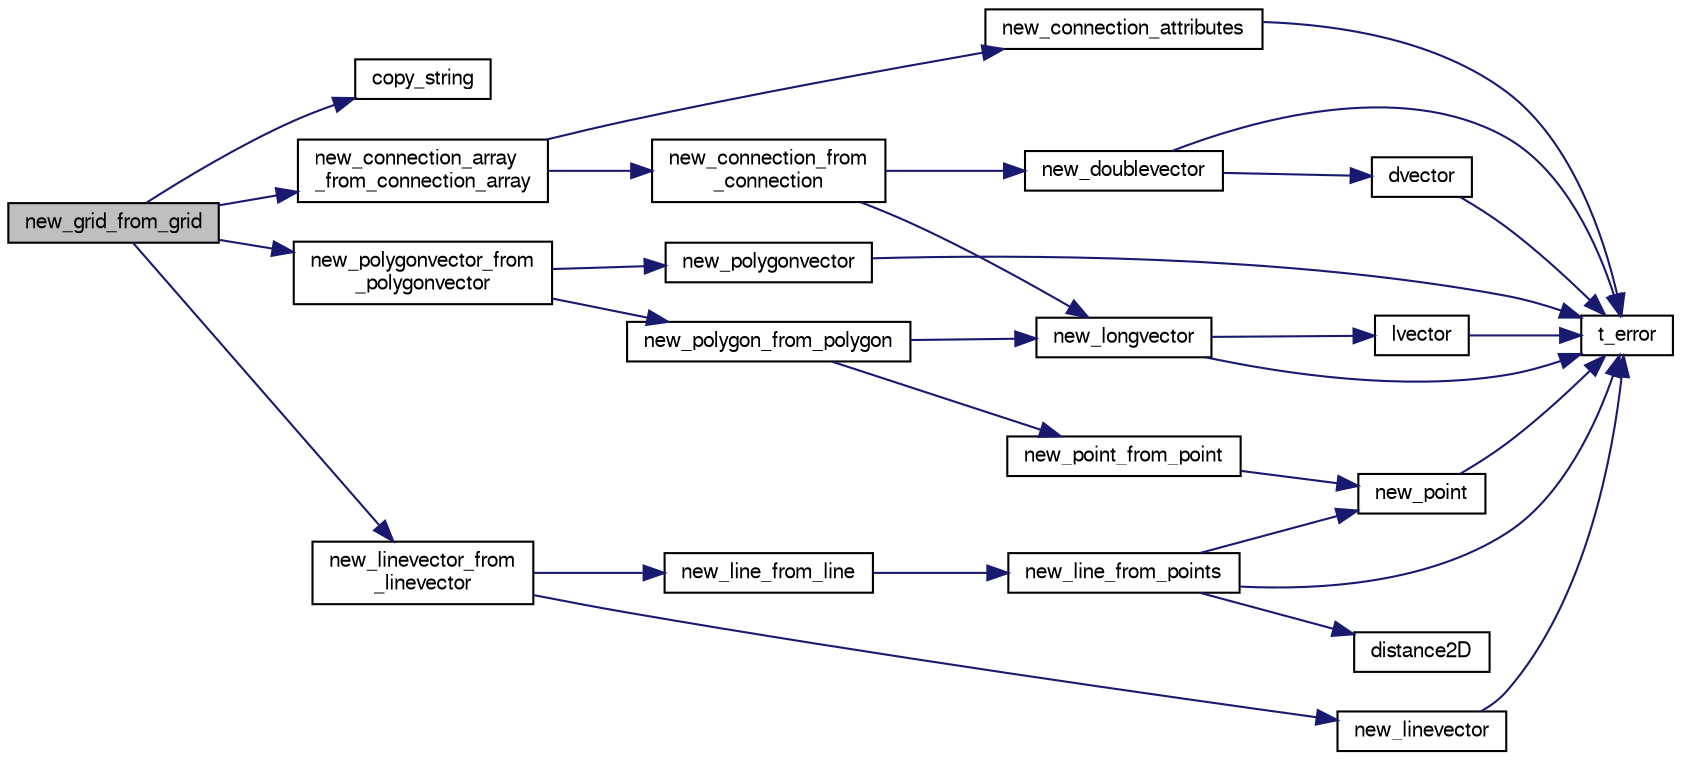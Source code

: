 digraph "new_grid_from_grid"
{
  bgcolor="transparent";
  edge [fontname="FreeSans",fontsize="10",labelfontname="FreeSans",labelfontsize="10"];
  node [fontname="FreeSans",fontsize="10",shape=record];
  rankdir="LR";
  Node1 [label="new_grid_from_grid",height=0.2,width=0.4,color="black", fillcolor="grey75", style="filled" fontcolor="black"];
  Node1 -> Node2 [color="midnightblue",fontsize="10",style="solid",fontname="FreeSans"];
  Node2 [label="copy_string",height=0.2,width=0.4,color="black",URL="$bigcells2_8c.html#a2eec32e670f285ae6dbcd2e6513e4b78"];
  Node1 -> Node3 [color="midnightblue",fontsize="10",style="solid",fontname="FreeSans"];
  Node3 [label="new_connection_array\l_from_connection_array",height=0.2,width=0.4,color="black",URL="$geometry2_8c.html#a8ed76efaeb72db9227c44d3c0e046da1"];
  Node3 -> Node4 [color="midnightblue",fontsize="10",style="solid",fontname="FreeSans"];
  Node4 [label="new_connection_attributes",height=0.2,width=0.4,color="black",URL="$geometry__attribute_8c.html#a53d31b98f02eddc1cf683836d2880616"];
  Node4 -> Node5 [color="midnightblue",fontsize="10",style="solid",fontname="FreeSans"];
  Node5 [label="t_error",height=0.2,width=0.4,color="black",URL="$error_8c.html#af79ef7c6656ef0f3d2786e2b09c1755f"];
  Node3 -> Node6 [color="midnightblue",fontsize="10",style="solid",fontname="FreeSans"];
  Node6 [label="new_connection_from\l_connection",height=0.2,width=0.4,color="black",URL="$geometry2_8c.html#a981b34f1ec4d0a64401471aca1893b76"];
  Node6 -> Node7 [color="midnightblue",fontsize="10",style="solid",fontname="FreeSans"];
  Node7 [label="new_doublevector",height=0.2,width=0.4,color="black",URL="$alloc_8c.html#a724e4d54ff17ee3caa26463378109887"];
  Node7 -> Node5 [color="midnightblue",fontsize="10",style="solid",fontname="FreeSans"];
  Node7 -> Node8 [color="midnightblue",fontsize="10",style="solid",fontname="FreeSans"];
  Node8 [label="dvector",height=0.2,width=0.4,color="black",URL="$alloc_8c.html#ae21c4c252ad5d5710ebd03d6f07e40de"];
  Node8 -> Node5 [color="midnightblue",fontsize="10",style="solid",fontname="FreeSans"];
  Node6 -> Node9 [color="midnightblue",fontsize="10",style="solid",fontname="FreeSans"];
  Node9 [label="new_longvector",height=0.2,width=0.4,color="black",URL="$alloc_8c.html#a85853f82d1b0df7d49c675476f31c68f"];
  Node9 -> Node5 [color="midnightblue",fontsize="10",style="solid",fontname="FreeSans"];
  Node9 -> Node10 [color="midnightblue",fontsize="10",style="solid",fontname="FreeSans"];
  Node10 [label="lvector",height=0.2,width=0.4,color="black",URL="$alloc_8c.html#af4f505f2dcb9ffd8fb12a7750b38b7e5"];
  Node10 -> Node5 [color="midnightblue",fontsize="10",style="solid",fontname="FreeSans"];
  Node1 -> Node11 [color="midnightblue",fontsize="10",style="solid",fontname="FreeSans"];
  Node11 [label="new_linevector_from\l_linevector",height=0.2,width=0.4,color="black",URL="$geometry2_8c.html#ad067fc414ed46993c17ed11d24999473"];
  Node11 -> Node12 [color="midnightblue",fontsize="10",style="solid",fontname="FreeSans"];
  Node12 [label="new_line_from_line",height=0.2,width=0.4,color="black",URL="$geometry2_8c.html#a4f25d1d205b99f7b9e2eb8f76b4bc857"];
  Node12 -> Node13 [color="midnightblue",fontsize="10",style="solid",fontname="FreeSans"];
  Node13 [label="new_line_from_points",height=0.2,width=0.4,color="black",URL="$geometry_8c.html#aeec151f90d957e9639e59915dbdebb31"];
  Node13 -> Node14 [color="midnightblue",fontsize="10",style="solid",fontname="FreeSans"];
  Node14 [label="distance2D",height=0.2,width=0.4,color="black",URL="$geometry__utilities_8c.html#a07ea39ba382bc83eec795d9381a19b76"];
  Node13 -> Node15 [color="midnightblue",fontsize="10",style="solid",fontname="FreeSans"];
  Node15 [label="new_point",height=0.2,width=0.4,color="black",URL="$geometry_8c.html#a49193cd7a27109da689dd26a0ce1fc75"];
  Node15 -> Node5 [color="midnightblue",fontsize="10",style="solid",fontname="FreeSans"];
  Node13 -> Node5 [color="midnightblue",fontsize="10",style="solid",fontname="FreeSans"];
  Node11 -> Node16 [color="midnightblue",fontsize="10",style="solid",fontname="FreeSans"];
  Node16 [label="new_linevector",height=0.2,width=0.4,color="black",URL="$geometry_8c.html#a3e74bec1227ed7fad579095dca7841f1"];
  Node16 -> Node5 [color="midnightblue",fontsize="10",style="solid",fontname="FreeSans"];
  Node1 -> Node17 [color="midnightblue",fontsize="10",style="solid",fontname="FreeSans"];
  Node17 [label="new_polygonvector_from\l_polygonvector",height=0.2,width=0.4,color="black",URL="$geometry2_8c.html#a164672c76610691cddb7a74271b0f8e9"];
  Node17 -> Node18 [color="midnightblue",fontsize="10",style="solid",fontname="FreeSans"];
  Node18 [label="new_polygon_from_polygon",height=0.2,width=0.4,color="black",URL="$geometry2_8c.html#aa1f32fa0d187f9db65c60089ef3b20c7"];
  Node18 -> Node9 [color="midnightblue",fontsize="10",style="solid",fontname="FreeSans"];
  Node18 -> Node19 [color="midnightblue",fontsize="10",style="solid",fontname="FreeSans"];
  Node19 [label="new_point_from_point",height=0.2,width=0.4,color="black",URL="$geometry2_8c.html#af4db4c3d7085c35174ac3a173a732981"];
  Node19 -> Node15 [color="midnightblue",fontsize="10",style="solid",fontname="FreeSans"];
  Node17 -> Node20 [color="midnightblue",fontsize="10",style="solid",fontname="FreeSans"];
  Node20 [label="new_polygonvector",height=0.2,width=0.4,color="black",URL="$geometry_8c.html#a52f72d805ab7de74072297b0487c10cc"];
  Node20 -> Node5 [color="midnightblue",fontsize="10",style="solid",fontname="FreeSans"];
}
